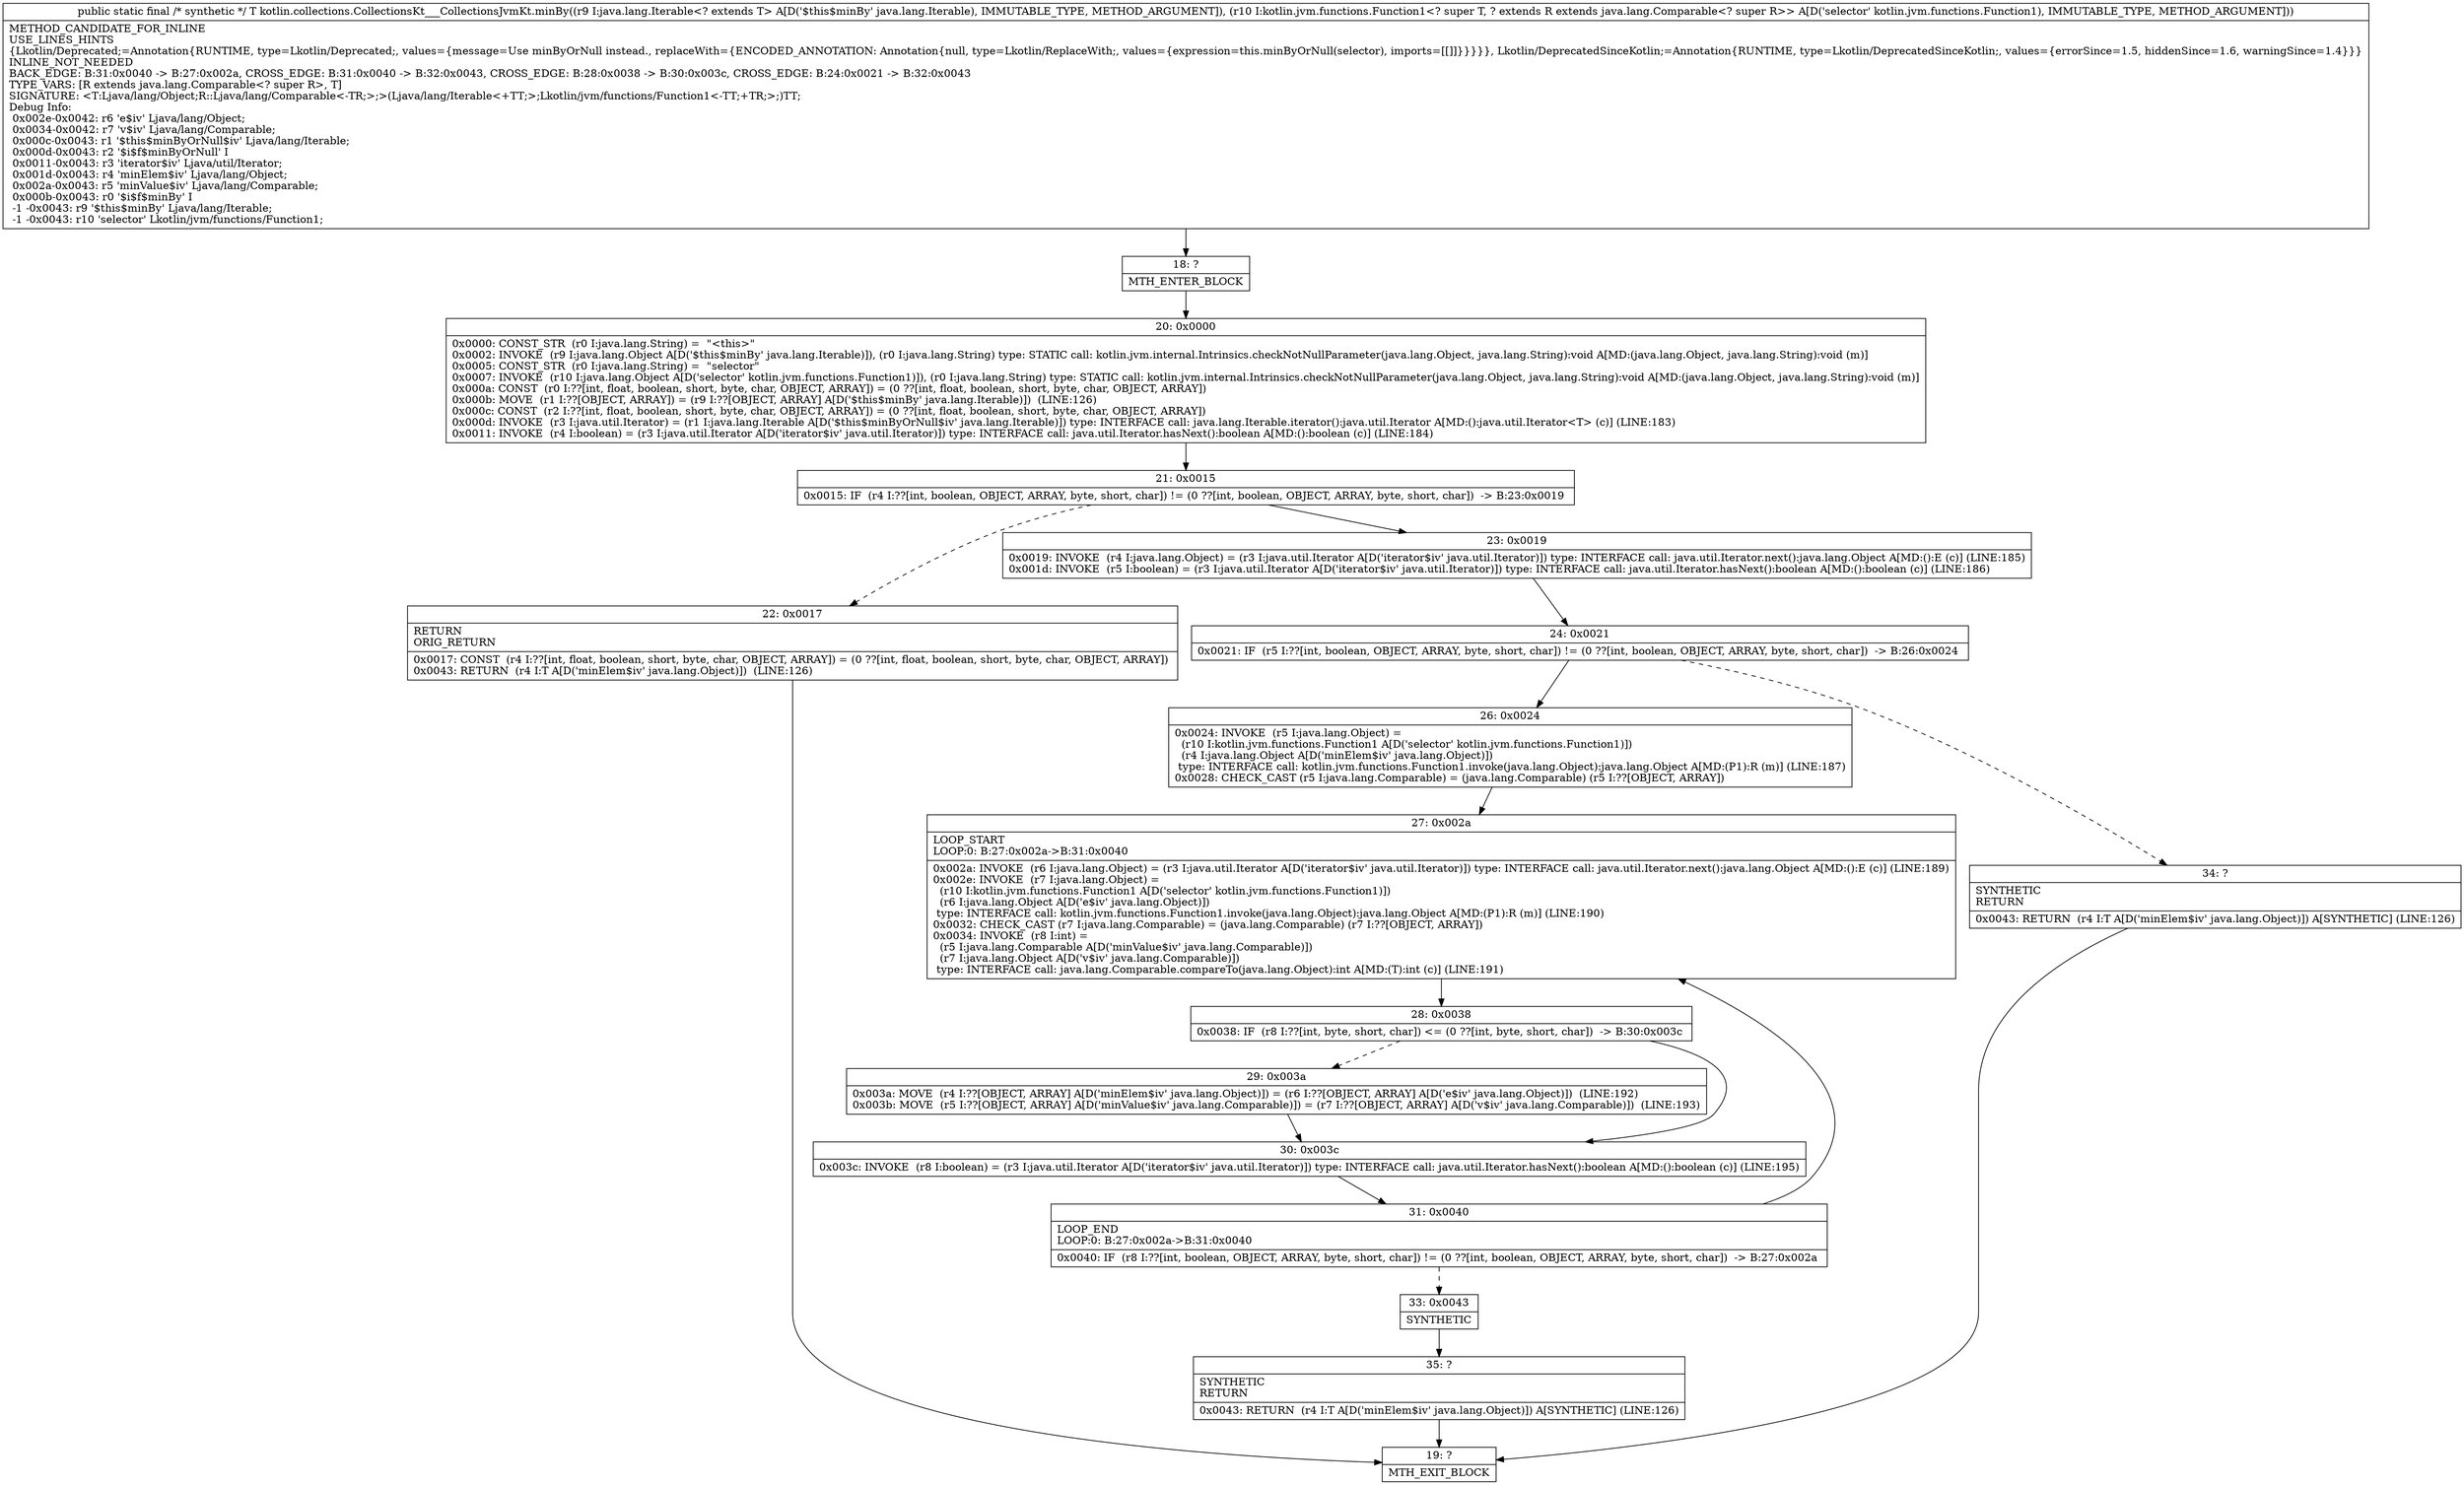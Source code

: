 digraph "CFG forkotlin.collections.CollectionsKt___CollectionsJvmKt.minBy(Ljava\/lang\/Iterable;Lkotlin\/jvm\/functions\/Function1;)Ljava\/lang\/Object;" {
Node_18 [shape=record,label="{18\:\ ?|MTH_ENTER_BLOCK\l}"];
Node_20 [shape=record,label="{20\:\ 0x0000|0x0000: CONST_STR  (r0 I:java.lang.String) =  \"\<this\>\" \l0x0002: INVOKE  (r9 I:java.lang.Object A[D('$this$minBy' java.lang.Iterable)]), (r0 I:java.lang.String) type: STATIC call: kotlin.jvm.internal.Intrinsics.checkNotNullParameter(java.lang.Object, java.lang.String):void A[MD:(java.lang.Object, java.lang.String):void (m)]\l0x0005: CONST_STR  (r0 I:java.lang.String) =  \"selector\" \l0x0007: INVOKE  (r10 I:java.lang.Object A[D('selector' kotlin.jvm.functions.Function1)]), (r0 I:java.lang.String) type: STATIC call: kotlin.jvm.internal.Intrinsics.checkNotNullParameter(java.lang.Object, java.lang.String):void A[MD:(java.lang.Object, java.lang.String):void (m)]\l0x000a: CONST  (r0 I:??[int, float, boolean, short, byte, char, OBJECT, ARRAY]) = (0 ??[int, float, boolean, short, byte, char, OBJECT, ARRAY]) \l0x000b: MOVE  (r1 I:??[OBJECT, ARRAY]) = (r9 I:??[OBJECT, ARRAY] A[D('$this$minBy' java.lang.Iterable)])  (LINE:126)\l0x000c: CONST  (r2 I:??[int, float, boolean, short, byte, char, OBJECT, ARRAY]) = (0 ??[int, float, boolean, short, byte, char, OBJECT, ARRAY]) \l0x000d: INVOKE  (r3 I:java.util.Iterator) = (r1 I:java.lang.Iterable A[D('$this$minByOrNull$iv' java.lang.Iterable)]) type: INTERFACE call: java.lang.Iterable.iterator():java.util.Iterator A[MD:():java.util.Iterator\<T\> (c)] (LINE:183)\l0x0011: INVOKE  (r4 I:boolean) = (r3 I:java.util.Iterator A[D('iterator$iv' java.util.Iterator)]) type: INTERFACE call: java.util.Iterator.hasNext():boolean A[MD:():boolean (c)] (LINE:184)\l}"];
Node_21 [shape=record,label="{21\:\ 0x0015|0x0015: IF  (r4 I:??[int, boolean, OBJECT, ARRAY, byte, short, char]) != (0 ??[int, boolean, OBJECT, ARRAY, byte, short, char])  \-\> B:23:0x0019 \l}"];
Node_22 [shape=record,label="{22\:\ 0x0017|RETURN\lORIG_RETURN\l|0x0017: CONST  (r4 I:??[int, float, boolean, short, byte, char, OBJECT, ARRAY]) = (0 ??[int, float, boolean, short, byte, char, OBJECT, ARRAY]) \l0x0043: RETURN  (r4 I:T A[D('minElem$iv' java.lang.Object)])  (LINE:126)\l}"];
Node_19 [shape=record,label="{19\:\ ?|MTH_EXIT_BLOCK\l}"];
Node_23 [shape=record,label="{23\:\ 0x0019|0x0019: INVOKE  (r4 I:java.lang.Object) = (r3 I:java.util.Iterator A[D('iterator$iv' java.util.Iterator)]) type: INTERFACE call: java.util.Iterator.next():java.lang.Object A[MD:():E (c)] (LINE:185)\l0x001d: INVOKE  (r5 I:boolean) = (r3 I:java.util.Iterator A[D('iterator$iv' java.util.Iterator)]) type: INTERFACE call: java.util.Iterator.hasNext():boolean A[MD:():boolean (c)] (LINE:186)\l}"];
Node_24 [shape=record,label="{24\:\ 0x0021|0x0021: IF  (r5 I:??[int, boolean, OBJECT, ARRAY, byte, short, char]) != (0 ??[int, boolean, OBJECT, ARRAY, byte, short, char])  \-\> B:26:0x0024 \l}"];
Node_26 [shape=record,label="{26\:\ 0x0024|0x0024: INVOKE  (r5 I:java.lang.Object) = \l  (r10 I:kotlin.jvm.functions.Function1 A[D('selector' kotlin.jvm.functions.Function1)])\l  (r4 I:java.lang.Object A[D('minElem$iv' java.lang.Object)])\l type: INTERFACE call: kotlin.jvm.functions.Function1.invoke(java.lang.Object):java.lang.Object A[MD:(P1):R (m)] (LINE:187)\l0x0028: CHECK_CAST (r5 I:java.lang.Comparable) = (java.lang.Comparable) (r5 I:??[OBJECT, ARRAY]) \l}"];
Node_27 [shape=record,label="{27\:\ 0x002a|LOOP_START\lLOOP:0: B:27:0x002a\-\>B:31:0x0040\l|0x002a: INVOKE  (r6 I:java.lang.Object) = (r3 I:java.util.Iterator A[D('iterator$iv' java.util.Iterator)]) type: INTERFACE call: java.util.Iterator.next():java.lang.Object A[MD:():E (c)] (LINE:189)\l0x002e: INVOKE  (r7 I:java.lang.Object) = \l  (r10 I:kotlin.jvm.functions.Function1 A[D('selector' kotlin.jvm.functions.Function1)])\l  (r6 I:java.lang.Object A[D('e$iv' java.lang.Object)])\l type: INTERFACE call: kotlin.jvm.functions.Function1.invoke(java.lang.Object):java.lang.Object A[MD:(P1):R (m)] (LINE:190)\l0x0032: CHECK_CAST (r7 I:java.lang.Comparable) = (java.lang.Comparable) (r7 I:??[OBJECT, ARRAY]) \l0x0034: INVOKE  (r8 I:int) = \l  (r5 I:java.lang.Comparable A[D('minValue$iv' java.lang.Comparable)])\l  (r7 I:java.lang.Object A[D('v$iv' java.lang.Comparable)])\l type: INTERFACE call: java.lang.Comparable.compareTo(java.lang.Object):int A[MD:(T):int (c)] (LINE:191)\l}"];
Node_28 [shape=record,label="{28\:\ 0x0038|0x0038: IF  (r8 I:??[int, byte, short, char]) \<= (0 ??[int, byte, short, char])  \-\> B:30:0x003c \l}"];
Node_29 [shape=record,label="{29\:\ 0x003a|0x003a: MOVE  (r4 I:??[OBJECT, ARRAY] A[D('minElem$iv' java.lang.Object)]) = (r6 I:??[OBJECT, ARRAY] A[D('e$iv' java.lang.Object)])  (LINE:192)\l0x003b: MOVE  (r5 I:??[OBJECT, ARRAY] A[D('minValue$iv' java.lang.Comparable)]) = (r7 I:??[OBJECT, ARRAY] A[D('v$iv' java.lang.Comparable)])  (LINE:193)\l}"];
Node_30 [shape=record,label="{30\:\ 0x003c|0x003c: INVOKE  (r8 I:boolean) = (r3 I:java.util.Iterator A[D('iterator$iv' java.util.Iterator)]) type: INTERFACE call: java.util.Iterator.hasNext():boolean A[MD:():boolean (c)] (LINE:195)\l}"];
Node_31 [shape=record,label="{31\:\ 0x0040|LOOP_END\lLOOP:0: B:27:0x002a\-\>B:31:0x0040\l|0x0040: IF  (r8 I:??[int, boolean, OBJECT, ARRAY, byte, short, char]) != (0 ??[int, boolean, OBJECT, ARRAY, byte, short, char])  \-\> B:27:0x002a \l}"];
Node_33 [shape=record,label="{33\:\ 0x0043|SYNTHETIC\l}"];
Node_35 [shape=record,label="{35\:\ ?|SYNTHETIC\lRETURN\l|0x0043: RETURN  (r4 I:T A[D('minElem$iv' java.lang.Object)]) A[SYNTHETIC] (LINE:126)\l}"];
Node_34 [shape=record,label="{34\:\ ?|SYNTHETIC\lRETURN\l|0x0043: RETURN  (r4 I:T A[D('minElem$iv' java.lang.Object)]) A[SYNTHETIC] (LINE:126)\l}"];
MethodNode[shape=record,label="{public static final \/* synthetic *\/ T kotlin.collections.CollectionsKt___CollectionsJvmKt.minBy((r9 I:java.lang.Iterable\<? extends T\> A[D('$this$minBy' java.lang.Iterable), IMMUTABLE_TYPE, METHOD_ARGUMENT]), (r10 I:kotlin.jvm.functions.Function1\<? super T, ? extends R extends java.lang.Comparable\<? super R\>\> A[D('selector' kotlin.jvm.functions.Function1), IMMUTABLE_TYPE, METHOD_ARGUMENT]))  | METHOD_CANDIDATE_FOR_INLINE\lUSE_LINES_HINTS\l\{Lkotlin\/Deprecated;=Annotation\{RUNTIME, type=Lkotlin\/Deprecated;, values=\{message=Use minByOrNull instead., replaceWith=\{ENCODED_ANNOTATION: Annotation\{null, type=Lkotlin\/ReplaceWith;, values=\{expression=this.minByOrNull(selector), imports=[[]]\}\}\}\}\}, Lkotlin\/DeprecatedSinceKotlin;=Annotation\{RUNTIME, type=Lkotlin\/DeprecatedSinceKotlin;, values=\{errorSince=1.5, hiddenSince=1.6, warningSince=1.4\}\}\}\lINLINE_NOT_NEEDED\lBACK_EDGE: B:31:0x0040 \-\> B:27:0x002a, CROSS_EDGE: B:31:0x0040 \-\> B:32:0x0043, CROSS_EDGE: B:28:0x0038 \-\> B:30:0x003c, CROSS_EDGE: B:24:0x0021 \-\> B:32:0x0043\lTYPE_VARS: [R extends java.lang.Comparable\<? super R\>, T]\lSIGNATURE: \<T:Ljava\/lang\/Object;R::Ljava\/lang\/Comparable\<\-TR;\>;\>(Ljava\/lang\/Iterable\<+TT;\>;Lkotlin\/jvm\/functions\/Function1\<\-TT;+TR;\>;)TT;\lDebug Info:\l  0x002e\-0x0042: r6 'e$iv' Ljava\/lang\/Object;\l  0x0034\-0x0042: r7 'v$iv' Ljava\/lang\/Comparable;\l  0x000c\-0x0043: r1 '$this$minByOrNull$iv' Ljava\/lang\/Iterable;\l  0x000d\-0x0043: r2 '$i$f$minByOrNull' I\l  0x0011\-0x0043: r3 'iterator$iv' Ljava\/util\/Iterator;\l  0x001d\-0x0043: r4 'minElem$iv' Ljava\/lang\/Object;\l  0x002a\-0x0043: r5 'minValue$iv' Ljava\/lang\/Comparable;\l  0x000b\-0x0043: r0 '$i$f$minBy' I\l  \-1 \-0x0043: r9 '$this$minBy' Ljava\/lang\/Iterable;\l  \-1 \-0x0043: r10 'selector' Lkotlin\/jvm\/functions\/Function1;\l}"];
MethodNode -> Node_18;Node_18 -> Node_20;
Node_20 -> Node_21;
Node_21 -> Node_22[style=dashed];
Node_21 -> Node_23;
Node_22 -> Node_19;
Node_23 -> Node_24;
Node_24 -> Node_26;
Node_24 -> Node_34[style=dashed];
Node_26 -> Node_27;
Node_27 -> Node_28;
Node_28 -> Node_29[style=dashed];
Node_28 -> Node_30;
Node_29 -> Node_30;
Node_30 -> Node_31;
Node_31 -> Node_27;
Node_31 -> Node_33[style=dashed];
Node_33 -> Node_35;
Node_35 -> Node_19;
Node_34 -> Node_19;
}

